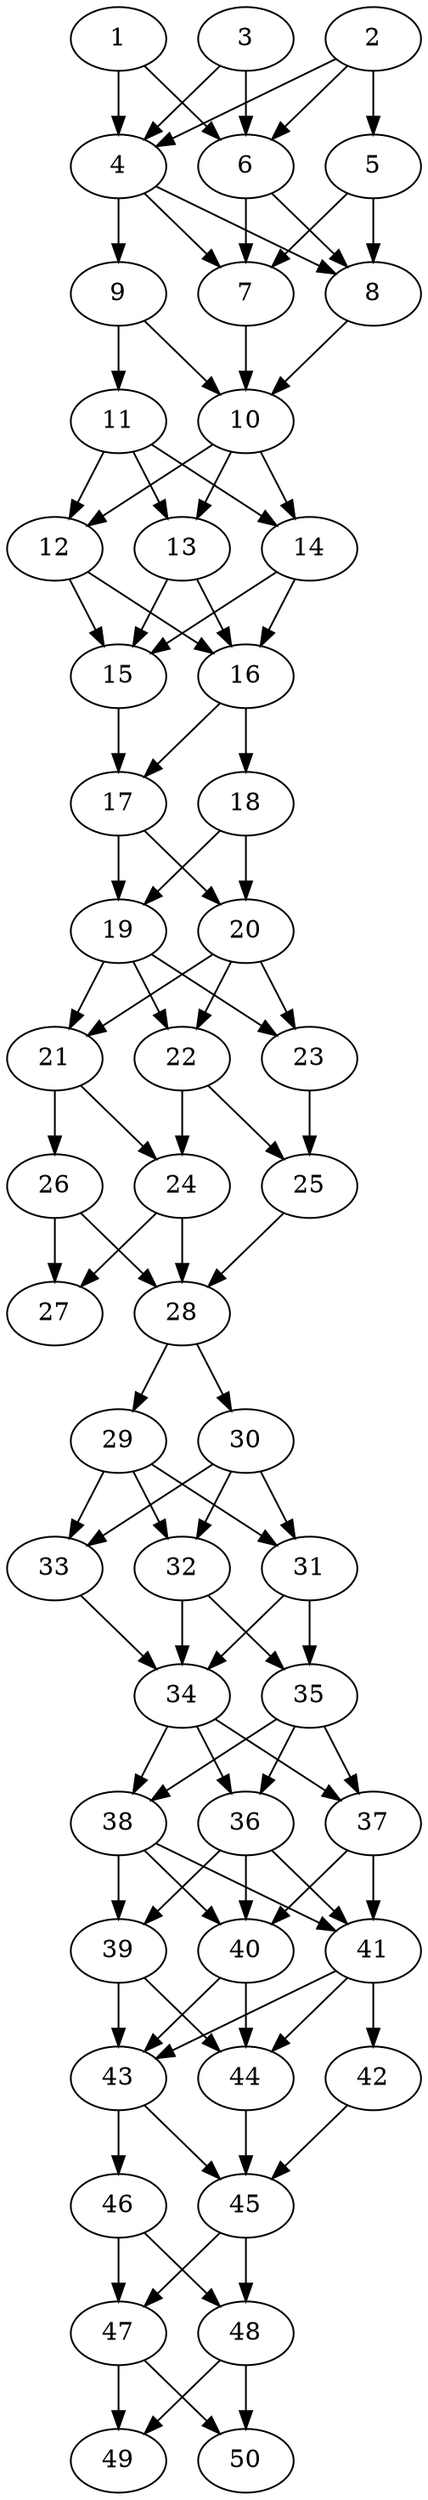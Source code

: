 // DAG automatically generated by daggen at Thu Oct  3 14:07:57 2019
// ./daggen --dot -n 50 --ccr 0.5 --fat 0.3 --regular 0.7 --density 0.9 --mindata 5242880 --maxdata 52428800 
digraph G {
  1 [size="51679232", alpha="0.07", expect_size="25839616"] 
  1 -> 4 [size ="25839616"]
  1 -> 6 [size ="25839616"]
  2 [size="18087936", alpha="0.04", expect_size="9043968"] 
  2 -> 4 [size ="9043968"]
  2 -> 5 [size ="9043968"]
  2 -> 6 [size ="9043968"]
  3 [size="26509312", alpha="0.03", expect_size="13254656"] 
  3 -> 4 [size ="13254656"]
  3 -> 6 [size ="13254656"]
  4 [size="50919424", alpha="0.01", expect_size="25459712"] 
  4 -> 7 [size ="25459712"]
  4 -> 8 [size ="25459712"]
  4 -> 9 [size ="25459712"]
  5 [size="19271680", alpha="0.10", expect_size="9635840"] 
  5 -> 7 [size ="9635840"]
  5 -> 8 [size ="9635840"]
  6 [size="10801152", alpha="0.15", expect_size="5400576"] 
  6 -> 7 [size ="5400576"]
  6 -> 8 [size ="5400576"]
  7 [size="14776320", alpha="0.10", expect_size="7388160"] 
  7 -> 10 [size ="7388160"]
  8 [size="23840768", alpha="0.07", expect_size="11920384"] 
  8 -> 10 [size ="11920384"]
  9 [size="32821248", alpha="0.07", expect_size="16410624"] 
  9 -> 10 [size ="16410624"]
  9 -> 11 [size ="16410624"]
  10 [size="101521408", alpha="0.16", expect_size="50760704"] 
  10 -> 12 [size ="50760704"]
  10 -> 13 [size ="50760704"]
  10 -> 14 [size ="50760704"]
  11 [size="20803584", alpha="0.16", expect_size="10401792"] 
  11 -> 12 [size ="10401792"]
  11 -> 13 [size ="10401792"]
  11 -> 14 [size ="10401792"]
  12 [size="51718144", alpha="0.10", expect_size="25859072"] 
  12 -> 15 [size ="25859072"]
  12 -> 16 [size ="25859072"]
  13 [size="69347328", alpha="0.08", expect_size="34673664"] 
  13 -> 15 [size ="34673664"]
  13 -> 16 [size ="34673664"]
  14 [size="82417664", alpha="0.13", expect_size="41208832"] 
  14 -> 15 [size ="41208832"]
  14 -> 16 [size ="41208832"]
  15 [size="88780800", alpha="0.12", expect_size="44390400"] 
  15 -> 17 [size ="44390400"]
  16 [size="42725376", alpha="0.14", expect_size="21362688"] 
  16 -> 17 [size ="21362688"]
  16 -> 18 [size ="21362688"]
  17 [size="21329920", alpha="0.10", expect_size="10664960"] 
  17 -> 19 [size ="10664960"]
  17 -> 20 [size ="10664960"]
  18 [size="68839424", alpha="0.12", expect_size="34419712"] 
  18 -> 19 [size ="34419712"]
  18 -> 20 [size ="34419712"]
  19 [size="103356416", alpha="0.14", expect_size="51678208"] 
  19 -> 21 [size ="51678208"]
  19 -> 22 [size ="51678208"]
  19 -> 23 [size ="51678208"]
  20 [size="40685568", alpha="0.17", expect_size="20342784"] 
  20 -> 21 [size ="20342784"]
  20 -> 22 [size ="20342784"]
  20 -> 23 [size ="20342784"]
  21 [size="24115200", alpha="0.10", expect_size="12057600"] 
  21 -> 24 [size ="12057600"]
  21 -> 26 [size ="12057600"]
  22 [size="100059136", alpha="0.04", expect_size="50029568"] 
  22 -> 24 [size ="50029568"]
  22 -> 25 [size ="50029568"]
  23 [size="51396608", alpha="0.01", expect_size="25698304"] 
  23 -> 25 [size ="25698304"]
  24 [size="89004032", alpha="0.07", expect_size="44502016"] 
  24 -> 27 [size ="44502016"]
  24 -> 28 [size ="44502016"]
  25 [size="57321472", alpha="0.15", expect_size="28660736"] 
  25 -> 28 [size ="28660736"]
  26 [size="20850688", alpha="0.03", expect_size="10425344"] 
  26 -> 27 [size ="10425344"]
  26 -> 28 [size ="10425344"]
  27 [size="84656128", alpha="0.12", expect_size="42328064"] 
  28 [size="39774208", alpha="0.04", expect_size="19887104"] 
  28 -> 29 [size ="19887104"]
  28 -> 30 [size ="19887104"]
  29 [size="98310144", alpha="0.00", expect_size="49155072"] 
  29 -> 31 [size ="49155072"]
  29 -> 32 [size ="49155072"]
  29 -> 33 [size ="49155072"]
  30 [size="68356096", alpha="0.16", expect_size="34178048"] 
  30 -> 31 [size ="34178048"]
  30 -> 32 [size ="34178048"]
  30 -> 33 [size ="34178048"]
  31 [size="55980032", alpha="0.14", expect_size="27990016"] 
  31 -> 34 [size ="27990016"]
  31 -> 35 [size ="27990016"]
  32 [size="102377472", alpha="0.01", expect_size="51188736"] 
  32 -> 34 [size ="51188736"]
  32 -> 35 [size ="51188736"]
  33 [size="26404864", alpha="0.20", expect_size="13202432"] 
  33 -> 34 [size ="13202432"]
  34 [size="32833536", alpha="0.14", expect_size="16416768"] 
  34 -> 36 [size ="16416768"]
  34 -> 37 [size ="16416768"]
  34 -> 38 [size ="16416768"]
  35 [size="67725312", alpha="0.05", expect_size="33862656"] 
  35 -> 36 [size ="33862656"]
  35 -> 37 [size ="33862656"]
  35 -> 38 [size ="33862656"]
  36 [size="45496320", alpha="0.03", expect_size="22748160"] 
  36 -> 39 [size ="22748160"]
  36 -> 40 [size ="22748160"]
  36 -> 41 [size ="22748160"]
  37 [size="60835840", alpha="0.03", expect_size="30417920"] 
  37 -> 40 [size ="30417920"]
  37 -> 41 [size ="30417920"]
  38 [size="23660544", alpha="0.15", expect_size="11830272"] 
  38 -> 39 [size ="11830272"]
  38 -> 40 [size ="11830272"]
  38 -> 41 [size ="11830272"]
  39 [size="41701376", alpha="0.08", expect_size="20850688"] 
  39 -> 43 [size ="20850688"]
  39 -> 44 [size ="20850688"]
  40 [size="42921984", alpha="0.06", expect_size="21460992"] 
  40 -> 43 [size ="21460992"]
  40 -> 44 [size ="21460992"]
  41 [size="23988224", alpha="0.08", expect_size="11994112"] 
  41 -> 42 [size ="11994112"]
  41 -> 43 [size ="11994112"]
  41 -> 44 [size ="11994112"]
  42 [size="89589760", alpha="0.08", expect_size="44794880"] 
  42 -> 45 [size ="44794880"]
  43 [size="92217344", alpha="0.17", expect_size="46108672"] 
  43 -> 45 [size ="46108672"]
  43 -> 46 [size ="46108672"]
  44 [size="90734592", alpha="0.03", expect_size="45367296"] 
  44 -> 45 [size ="45367296"]
  45 [size="62699520", alpha="0.18", expect_size="31349760"] 
  45 -> 47 [size ="31349760"]
  45 -> 48 [size ="31349760"]
  46 [size="86413312", alpha="0.16", expect_size="43206656"] 
  46 -> 47 [size ="43206656"]
  46 -> 48 [size ="43206656"]
  47 [size="99739648", alpha="0.10", expect_size="49869824"] 
  47 -> 49 [size ="49869824"]
  47 -> 50 [size ="49869824"]
  48 [size="19156992", alpha="0.10", expect_size="9578496"] 
  48 -> 49 [size ="9578496"]
  48 -> 50 [size ="9578496"]
  49 [size="91760640", alpha="0.08", expect_size="45880320"] 
  50 [size="32933888", alpha="0.19", expect_size="16466944"] 
}
